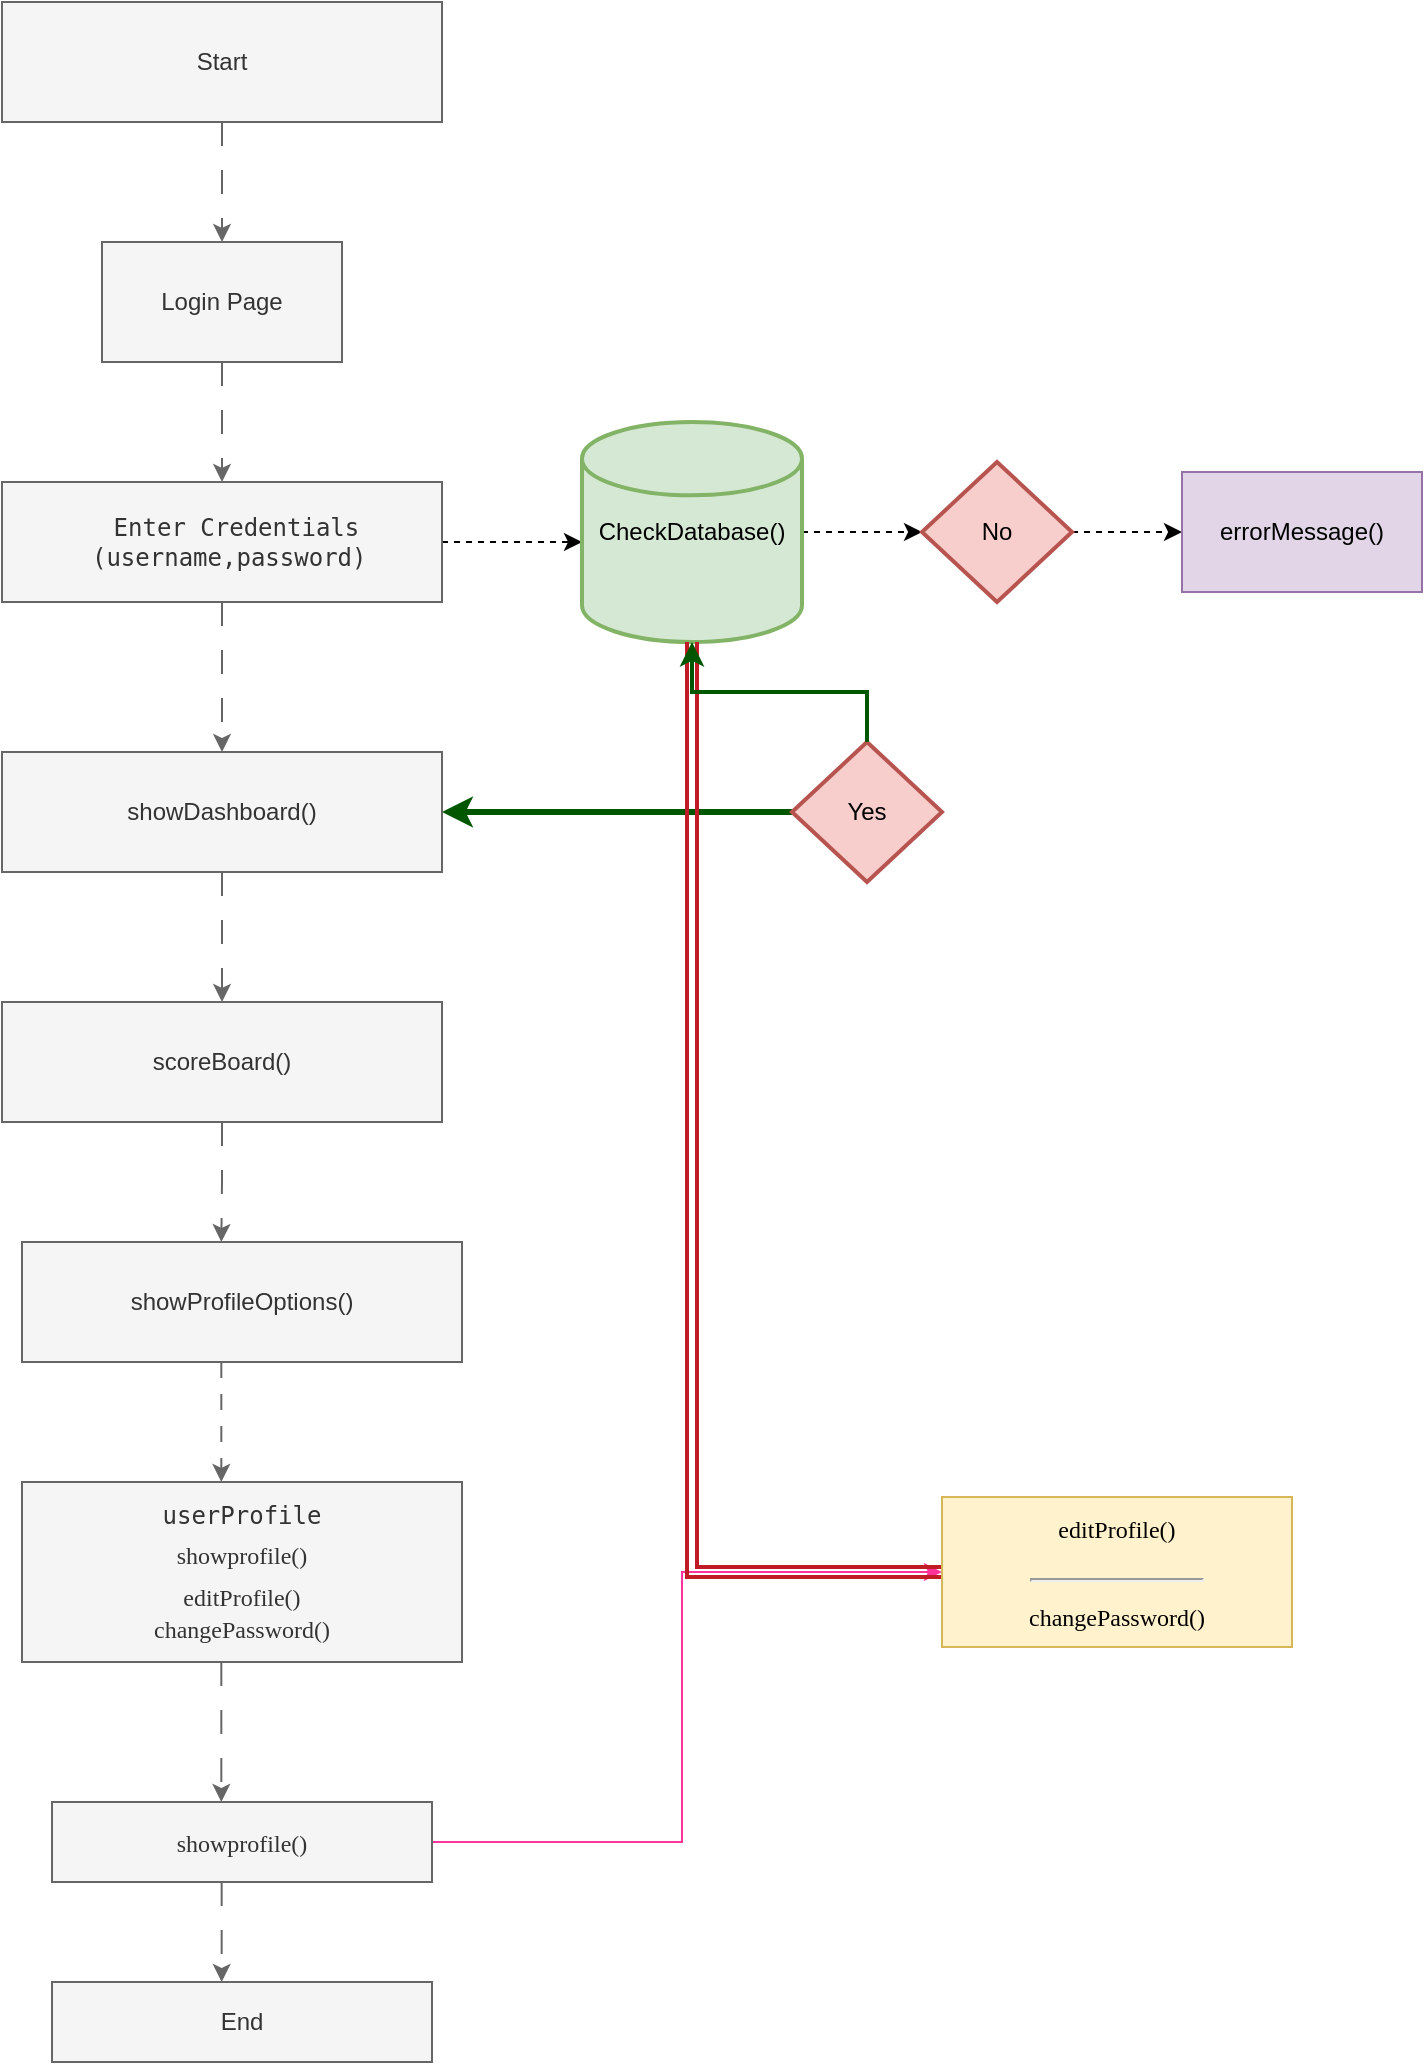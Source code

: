 <mxfile version="22.1.21" type="github">
  <diagram name="Page-1" id="qLUGZz_v4h3T8zf3MnqD">
    <mxGraphModel dx="1434" dy="715" grid="1" gridSize="10" guides="1" tooltips="1" connect="1" arrows="1" fold="1" page="1" pageScale="1" pageWidth="850" pageHeight="1100" math="0" shadow="0">
      <root>
        <mxCell id="0" />
        <mxCell id="1" parent="0" />
        <mxCell id="0o3V3tF9kQKOXDvv73Ac-1" value="Start" style="rounded=0;whiteSpace=wrap;html=1;fillColor=#f5f5f5;fontColor=#333333;strokeColor=#666666;" parent="1" vertex="1">
          <mxGeometry x="77" y="37" width="220" height="60" as="geometry" />
        </mxCell>
        <mxCell id="0o3V3tF9kQKOXDvv73Ac-3" value="" style="endArrow=classic;html=1;rounded=0;exitX=0.5;exitY=1;exitDx=0;exitDy=0;dashed=1;dashPattern=12 12;fillColor=#f5f5f5;strokeColor=#666666;" parent="1" source="0o3V3tF9kQKOXDvv73Ac-1" edge="1">
          <mxGeometry width="50" height="50" relative="1" as="geometry">
            <mxPoint x="397" y="307" as="sourcePoint" />
            <mxPoint x="187" y="157" as="targetPoint" />
          </mxGeometry>
        </mxCell>
        <mxCell id="0o3V3tF9kQKOXDvv73Ac-8" style="edgeStyle=orthogonalEdgeStyle;rounded=0;orthogonalLoop=1;jettySize=auto;html=1;entryX=0.5;entryY=0;entryDx=0;entryDy=0;dashed=1;dashPattern=12 12;fillColor=#f5f5f5;strokeColor=#666666;" parent="1" source="0o3V3tF9kQKOXDvv73Ac-4" target="0o3V3tF9kQKOXDvv73Ac-5" edge="1">
          <mxGeometry relative="1" as="geometry" />
        </mxCell>
        <mxCell id="0o3V3tF9kQKOXDvv73Ac-4" value="Login Page" style="rounded=0;whiteSpace=wrap;html=1;fillColor=#f5f5f5;fontColor=#333333;strokeColor=#666666;" parent="1" vertex="1">
          <mxGeometry x="127" y="157" width="120" height="60" as="geometry" />
        </mxCell>
        <mxCell id="0o3V3tF9kQKOXDvv73Ac-12" style="edgeStyle=orthogonalEdgeStyle;rounded=0;orthogonalLoop=1;jettySize=auto;html=1;exitX=1;exitY=0.5;exitDx=0;exitDy=0;dashed=1;" parent="1" source="0o3V3tF9kQKOXDvv73Ac-5" edge="1">
          <mxGeometry relative="1" as="geometry">
            <mxPoint x="367" y="307" as="targetPoint" />
          </mxGeometry>
        </mxCell>
        <mxCell id="0o3V3tF9kQKOXDvv73Ac-25" style="edgeStyle=orthogonalEdgeStyle;rounded=0;orthogonalLoop=1;jettySize=auto;html=1;entryX=0.5;entryY=0;entryDx=0;entryDy=0;dashed=1;dashPattern=12 12;fillColor=#f5f5f5;strokeColor=#666666;" parent="1" source="0o3V3tF9kQKOXDvv73Ac-5" target="0o3V3tF9kQKOXDvv73Ac-23" edge="1">
          <mxGeometry relative="1" as="geometry" />
        </mxCell>
        <mxCell id="0o3V3tF9kQKOXDvv73Ac-5" value="&lt;pre&gt;&lt;font face=&quot;Helvetica&quot;&gt;&lt;code class=&quot;!whitespace-pre hljs language-plaintext&quot;&gt;   Enter Credentials &lt;br&gt;   (username,password)  &lt;/code&gt;&lt;/font&gt;&lt;/pre&gt;" style="rounded=0;whiteSpace=wrap;html=1;fillColor=#f5f5f5;fontColor=#333333;strokeColor=#666666;" parent="1" vertex="1">
          <mxGeometry x="77" y="277" width="220" height="60" as="geometry" />
        </mxCell>
        <mxCell id="0o3V3tF9kQKOXDvv73Ac-18" style="edgeStyle=orthogonalEdgeStyle;rounded=0;orthogonalLoop=1;jettySize=auto;html=1;dashed=1;" parent="1" source="0o3V3tF9kQKOXDvv73Ac-10" target="0o3V3tF9kQKOXDvv73Ac-17" edge="1">
          <mxGeometry relative="1" as="geometry" />
        </mxCell>
        <mxCell id="0o3V3tF9kQKOXDvv73Ac-10" value="CheckDatabase()" style="strokeWidth=2;html=1;shape=mxgraph.flowchart.database;whiteSpace=wrap;fillColor=#d5e8d4;strokeColor=#82b366;rounded=0;" parent="1" vertex="1">
          <mxGeometry x="367" y="247" width="110" height="110" as="geometry" />
        </mxCell>
        <mxCell id="0o3V3tF9kQKOXDvv73Ac-26" style="edgeStyle=orthogonalEdgeStyle;rounded=0;orthogonalLoop=1;jettySize=auto;html=1;entryX=1;entryY=0.5;entryDx=0;entryDy=0;fillColor=#008a00;strokeColor=#005700;curved=0;strokeWidth=3;" parent="1" source="0o3V3tF9kQKOXDvv73Ac-13" target="0o3V3tF9kQKOXDvv73Ac-23" edge="1">
          <mxGeometry relative="1" as="geometry" />
        </mxCell>
        <mxCell id="0o3V3tF9kQKOXDvv73Ac-13" value="Yes" style="strokeWidth=2;html=1;shape=mxgraph.flowchart.decision;whiteSpace=wrap;rounded=0;fillColor=#f8cecc;strokeColor=#b85450;" parent="1" vertex="1">
          <mxGeometry x="472" y="407" width="75" height="70" as="geometry" />
        </mxCell>
        <mxCell id="0o3V3tF9kQKOXDvv73Ac-22" style="edgeStyle=orthogonalEdgeStyle;rounded=0;orthogonalLoop=1;jettySize=auto;html=1;dashed=1;" parent="1" source="0o3V3tF9kQKOXDvv73Ac-17" edge="1">
          <mxGeometry relative="1" as="geometry">
            <mxPoint x="667" y="302" as="targetPoint" />
          </mxGeometry>
        </mxCell>
        <mxCell id="0o3V3tF9kQKOXDvv73Ac-17" value="No" style="strokeWidth=2;html=1;shape=mxgraph.flowchart.decision;whiteSpace=wrap;fillColor=#f8cecc;fillStyle=solid;rounded=0;strokeColor=#b85450;" parent="1" vertex="1">
          <mxGeometry x="537" y="267" width="75" height="70" as="geometry" />
        </mxCell>
        <mxCell id="0o3V3tF9kQKOXDvv73Ac-20" value="errorMessage()" style="rounded=0;whiteSpace=wrap;html=1;fillColor=#e1d5e7;strokeColor=#9673a6;" parent="1" vertex="1">
          <mxGeometry x="667" y="272" width="120" height="60" as="geometry" />
        </mxCell>
        <mxCell id="0o3V3tF9kQKOXDvv73Ac-44" style="edgeStyle=orthogonalEdgeStyle;rounded=0;orthogonalLoop=1;jettySize=auto;html=1;entryX=0.5;entryY=0;entryDx=0;entryDy=0;dashed=1;dashPattern=12 12;fillColor=#f5f5f5;strokeColor=#666666;" parent="1" source="0o3V3tF9kQKOXDvv73Ac-23" target="0o3V3tF9kQKOXDvv73Ac-27" edge="1">
          <mxGeometry relative="1" as="geometry" />
        </mxCell>
        <mxCell id="0o3V3tF9kQKOXDvv73Ac-23" value="showDashboard()" style="rounded=0;whiteSpace=wrap;html=1;fillColor=#f5f5f5;fontColor=#333333;strokeColor=#666666;" parent="1" vertex="1">
          <mxGeometry x="77" y="412" width="220" height="60" as="geometry" />
        </mxCell>
        <mxCell id="0o3V3tF9kQKOXDvv73Ac-27" value="scoreBoard()" style="rounded=0;whiteSpace=wrap;html=1;fillColor=#f5f5f5;fontColor=#333333;strokeColor=#666666;" parent="1" vertex="1">
          <mxGeometry x="77" y="537" width="220" height="60" as="geometry" />
        </mxCell>
        <mxCell id="0o3V3tF9kQKOXDvv73Ac-48" style="edgeStyle=orthogonalEdgeStyle;rounded=0;orthogonalLoop=1;jettySize=auto;html=1;entryX=0.5;entryY=0;entryDx=0;entryDy=0;dashed=1;dashPattern=8 8;fillColor=#f5f5f5;strokeColor=#666666;" parent="1" edge="1">
          <mxGeometry relative="1" as="geometry">
            <mxPoint x="186.66" y="717" as="sourcePoint" />
            <mxPoint x="186.66" y="777" as="targetPoint" />
          </mxGeometry>
        </mxCell>
        <mxCell id="0o3V3tF9kQKOXDvv73Ac-28" value="showProfileOptions()" style="rounded=0;whiteSpace=wrap;html=1;fillColor=#f5f5f5;fontColor=#333333;strokeColor=#666666;" parent="1" vertex="1">
          <mxGeometry x="87" y="657" width="220" height="60" as="geometry" />
        </mxCell>
        <mxCell id="0o3V3tF9kQKOXDvv73Ac-31" value="" style="edgeStyle=orthogonalEdgeStyle;rounded=0;orthogonalLoop=1;jettySize=auto;html=1;dashed=1;dashPattern=12 12;fillColor=#f5f5f5;strokeColor=#666666;" parent="1" edge="1">
          <mxGeometry relative="1" as="geometry">
            <mxPoint x="186.66" y="867" as="sourcePoint" />
            <mxPoint x="186.66" y="937.0" as="targetPoint" />
          </mxGeometry>
        </mxCell>
        <mxCell id="0o3V3tF9kQKOXDvv73Ac-29" value="&lt;p style=&quot;line-height: 200%;&quot;&gt;&lt;/p&gt;&lt;div&gt;&lt;font face=&quot;monospace&quot;&gt;userProfile&lt;/font&gt;&lt;/div&gt;&lt;div style=&quot;line-height: 200%;&quot;&gt;&lt;font face=&quot;V0igmAnZk6Jg4mxxflLs&quot;&gt;showprofile()&lt;/font&gt;&lt;/div&gt;&lt;div style=&quot;line-height: 150%;&quot;&gt;&lt;font face=&quot;V0igmAnZk6Jg4mxxflLs&quot;&gt;editProfile()&lt;/font&gt;&lt;/div&gt;&lt;div&gt;&lt;font face=&quot;V0igmAnZk6Jg4mxxflLs&quot;&gt;changePassword()&lt;br&gt;&lt;/font&gt;&lt;/div&gt;&lt;p&gt;&lt;/p&gt;" style="rounded=0;whiteSpace=wrap;html=1;fillColor=#f5f5f5;fontColor=#333333;strokeColor=#666666;" parent="1" vertex="1">
          <mxGeometry x="87" y="777" width="220" height="90" as="geometry" />
        </mxCell>
        <mxCell id="0o3V3tF9kQKOXDvv73Ac-35" style="edgeStyle=orthogonalEdgeStyle;rounded=0;orthogonalLoop=1;jettySize=auto;html=1;entryX=0;entryY=0.5;entryDx=0;entryDy=0;strokeColor=#FF3399;" parent="1" source="0o3V3tF9kQKOXDvv73Ac-30" target="0o3V3tF9kQKOXDvv73Ac-32" edge="1">
          <mxGeometry relative="1" as="geometry">
            <Array as="points">
              <mxPoint x="417" y="957" />
              <mxPoint x="417" y="822" />
            </Array>
          </mxGeometry>
        </mxCell>
        <mxCell id="0o3V3tF9kQKOXDvv73Ac-49" style="edgeStyle=orthogonalEdgeStyle;orthogonalLoop=1;jettySize=auto;html=1;dashed=1;dashPattern=12 12;entryX=0.5;entryY=0;entryDx=0;entryDy=0;fillColor=#f5f5f5;strokeColor=#666666;" parent="1" edge="1">
          <mxGeometry relative="1" as="geometry">
            <mxPoint x="186.83" y="1027" as="targetPoint" />
            <mxPoint x="186.83" y="977" as="sourcePoint" />
          </mxGeometry>
        </mxCell>
        <mxCell id="0o3V3tF9kQKOXDvv73Ac-30" value="&lt;p style=&quot;line-height: 200%;&quot;&gt;&lt;/p&gt;&lt;div style=&quot;line-height: 200%;&quot;&gt;&lt;font face=&quot;V0igmAnZk6Jg4mxxflLs&quot;&gt;showprofile()&lt;/font&gt;&lt;/div&gt;&lt;p&gt;&lt;/p&gt;" style="rounded=0;whiteSpace=wrap;html=1;fillColor=#f5f5f5;fontColor=#333333;strokeColor=#666666;" parent="1" vertex="1">
          <mxGeometry x="102" y="937" width="190" height="40" as="geometry" />
        </mxCell>
        <mxCell id="0o3V3tF9kQKOXDvv73Ac-36" style="edgeStyle=orthogonalEdgeStyle;rounded=0;orthogonalLoop=1;jettySize=auto;html=1;shape=link;fillColor=#d5e8d4;strokeColor=#c01c28;strokeWidth=2;" parent="1" source="0o3V3tF9kQKOXDvv73Ac-32" target="0o3V3tF9kQKOXDvv73Ac-10" edge="1">
          <mxGeometry relative="1" as="geometry" />
        </mxCell>
        <mxCell id="0o3V3tF9kQKOXDvv73Ac-32" value="&lt;p style=&quot;line-height: 200%;&quot;&gt;&lt;font face=&quot;V0igmAnZk6Jg4mxxflLs&quot;&gt;editProfile()&lt;/font&gt;&lt;/p&gt;&lt;div style=&quot;line-height: 200%;&quot;&gt;&lt;hr&gt;&lt;font face=&quot;V0igmAnZk6Jg4mxxflLs&quot;&gt;changePassword()&lt;br&gt;&lt;/font&gt;&lt;/div&gt;&lt;p&gt;&lt;/p&gt;" style="rounded=0;whiteSpace=wrap;html=1;fillColor=#fff2cc;strokeColor=#d6b656;" parent="1" vertex="1">
          <mxGeometry x="547" y="784.5" width="175" height="75" as="geometry" />
        </mxCell>
        <mxCell id="0o3V3tF9kQKOXDvv73Ac-42" style="edgeStyle=orthogonalEdgeStyle;rounded=0;orthogonalLoop=1;jettySize=auto;html=1;exitX=0.5;exitY=0;exitDx=0;exitDy=0;exitPerimeter=0;entryX=0.5;entryY=1;entryDx=0;entryDy=0;entryPerimeter=0;strokeColor=#005700;fillColor=#008a00;strokeWidth=2;" parent="1" source="0o3V3tF9kQKOXDvv73Ac-13" target="0o3V3tF9kQKOXDvv73Ac-10" edge="1">
          <mxGeometry relative="1" as="geometry" />
        </mxCell>
        <mxCell id="0o3V3tF9kQKOXDvv73Ac-45" style="edgeStyle=orthogonalEdgeStyle;rounded=0;orthogonalLoop=1;jettySize=auto;html=1;entryX=0.5;entryY=0;entryDx=0;entryDy=0;dashed=1;dashPattern=12 12;exitX=0.5;exitY=1;exitDx=0;exitDy=0;fillColor=#f5f5f5;strokeColor=#666666;" parent="1" source="0o3V3tF9kQKOXDvv73Ac-27" edge="1">
          <mxGeometry relative="1" as="geometry">
            <mxPoint x="187" y="607" as="sourcePoint" />
            <mxPoint x="186.66" y="657" as="targetPoint" />
          </mxGeometry>
        </mxCell>
        <mxCell id="0o3V3tF9kQKOXDvv73Ac-50" value="End" style="rounded=0;whiteSpace=wrap;html=1;fillColor=#f5f5f5;fontColor=#333333;strokeColor=#666666;" parent="1" vertex="1">
          <mxGeometry x="102" y="1027" width="190" height="40" as="geometry" />
        </mxCell>
      </root>
    </mxGraphModel>
  </diagram>
</mxfile>
